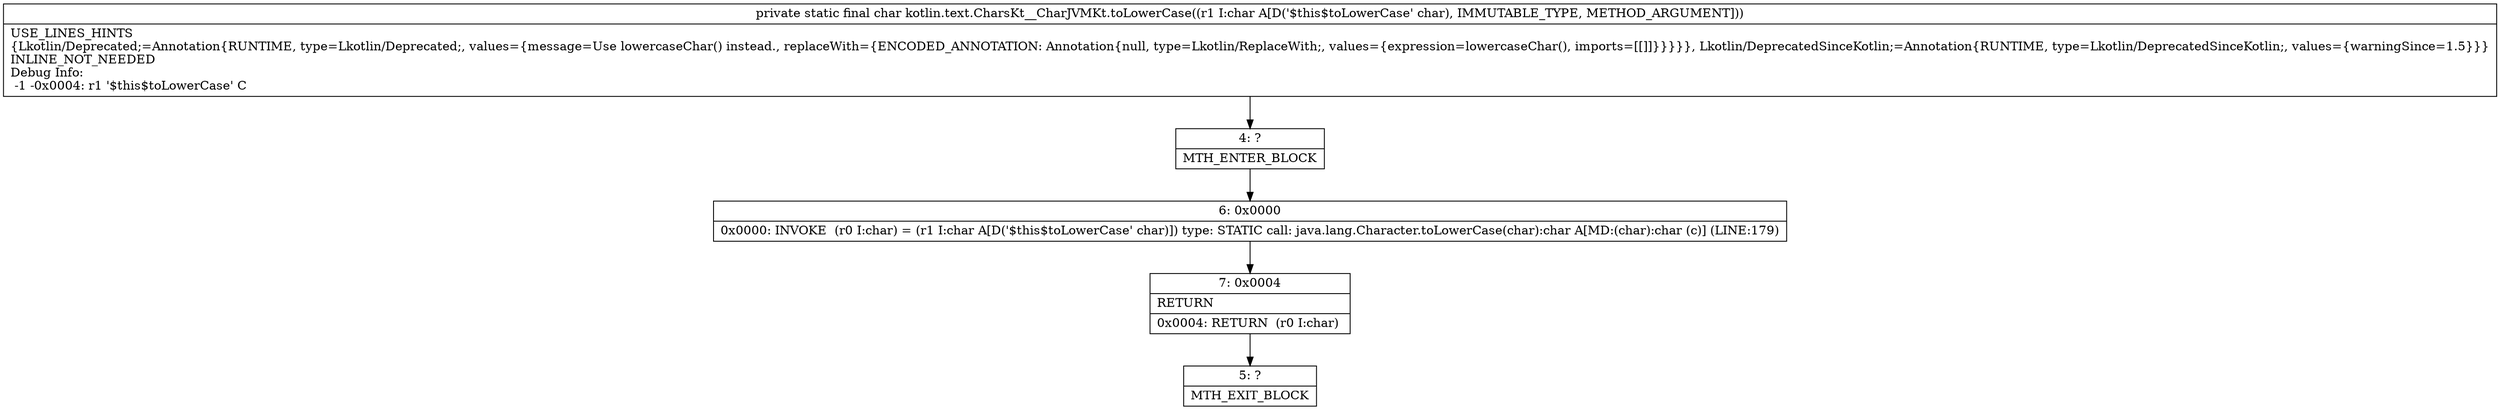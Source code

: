 digraph "CFG forkotlin.text.CharsKt__CharJVMKt.toLowerCase(C)C" {
Node_4 [shape=record,label="{4\:\ ?|MTH_ENTER_BLOCK\l}"];
Node_6 [shape=record,label="{6\:\ 0x0000|0x0000: INVOKE  (r0 I:char) = (r1 I:char A[D('$this$toLowerCase' char)]) type: STATIC call: java.lang.Character.toLowerCase(char):char A[MD:(char):char (c)] (LINE:179)\l}"];
Node_7 [shape=record,label="{7\:\ 0x0004|RETURN\l|0x0004: RETURN  (r0 I:char) \l}"];
Node_5 [shape=record,label="{5\:\ ?|MTH_EXIT_BLOCK\l}"];
MethodNode[shape=record,label="{private static final char kotlin.text.CharsKt__CharJVMKt.toLowerCase((r1 I:char A[D('$this$toLowerCase' char), IMMUTABLE_TYPE, METHOD_ARGUMENT]))  | USE_LINES_HINTS\l\{Lkotlin\/Deprecated;=Annotation\{RUNTIME, type=Lkotlin\/Deprecated;, values=\{message=Use lowercaseChar() instead., replaceWith=\{ENCODED_ANNOTATION: Annotation\{null, type=Lkotlin\/ReplaceWith;, values=\{expression=lowercaseChar(), imports=[[]]\}\}\}\}\}, Lkotlin\/DeprecatedSinceKotlin;=Annotation\{RUNTIME, type=Lkotlin\/DeprecatedSinceKotlin;, values=\{warningSince=1.5\}\}\}\lINLINE_NOT_NEEDED\lDebug Info:\l  \-1 \-0x0004: r1 '$this$toLowerCase' C\l}"];
MethodNode -> Node_4;Node_4 -> Node_6;
Node_6 -> Node_7;
Node_7 -> Node_5;
}

